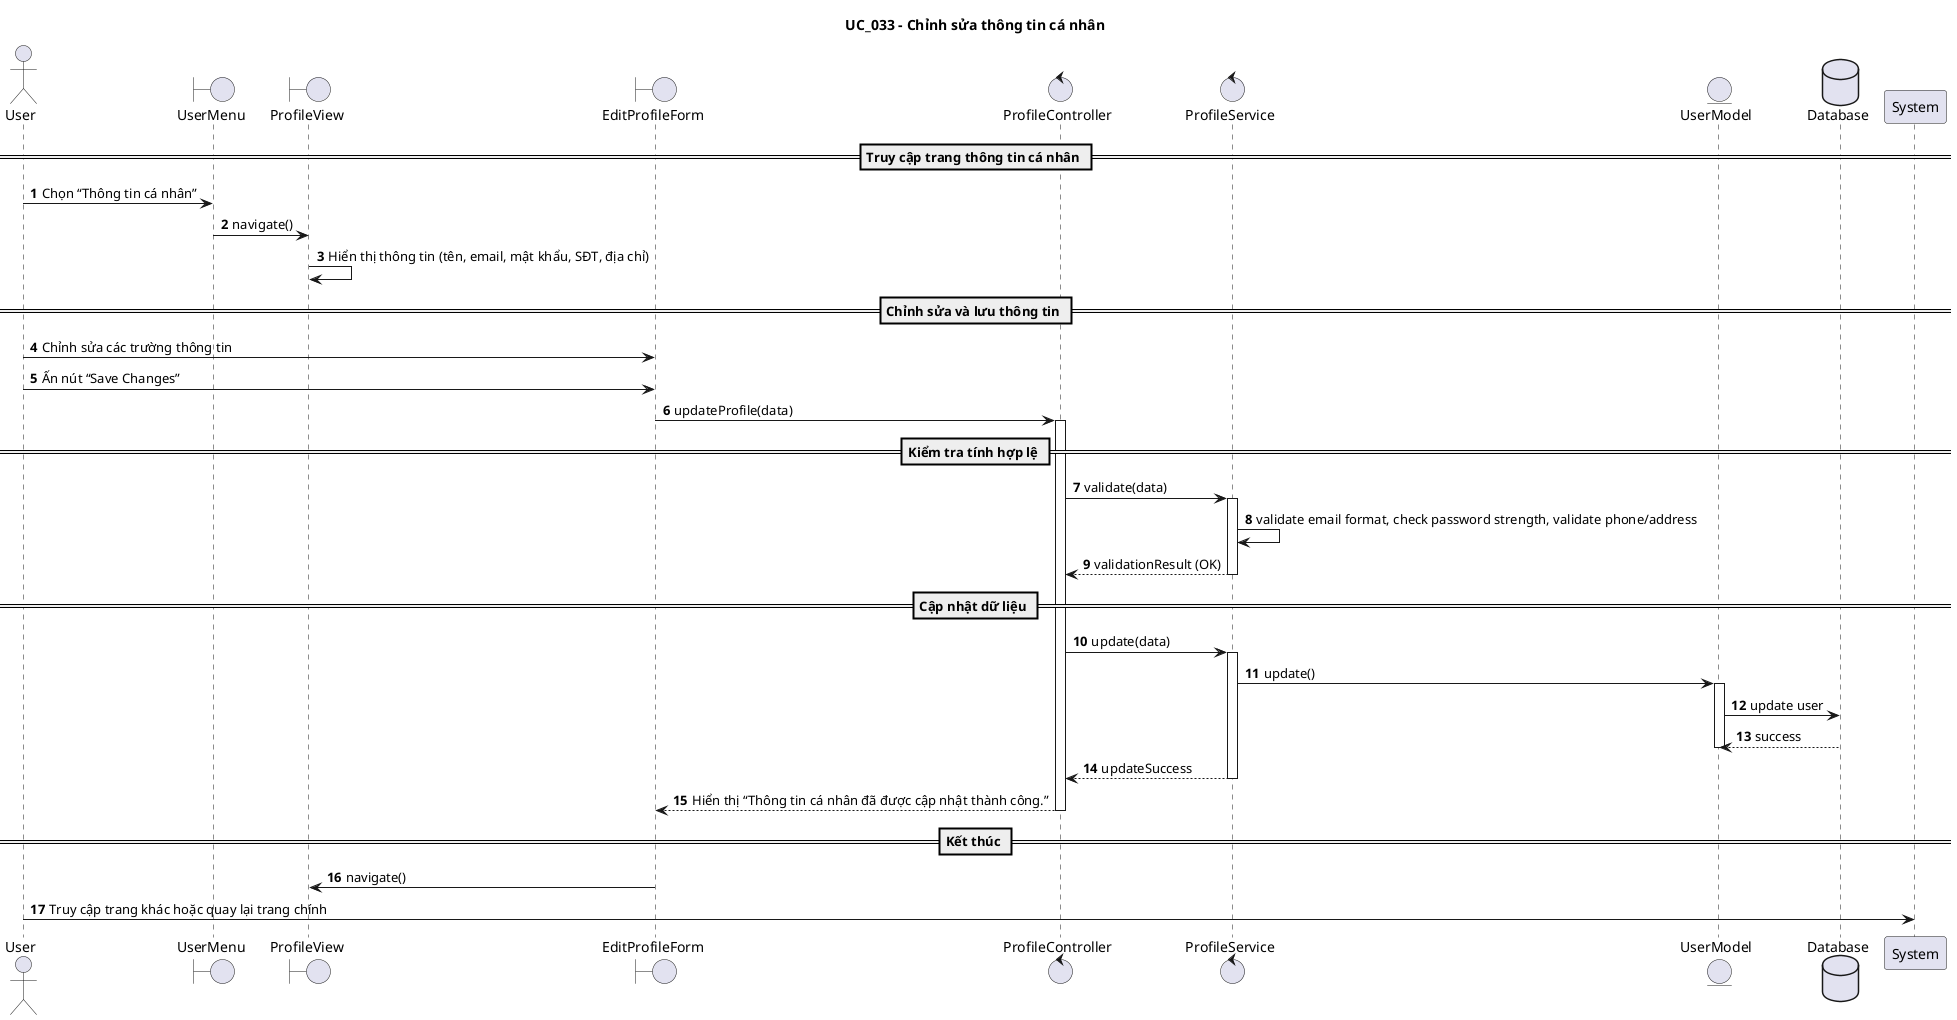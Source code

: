 @startuml
title UC_033 – Chỉnh sửa thông tin cá nhân

autonumber

actor User
boundary UserMenu
boundary ProfileView
boundary EditProfileForm
control ProfileController
control ProfileService
entity UserModel
database Database

== Truy cập trang thông tin cá nhân ==

User -> UserMenu : Chọn “Thông tin cá nhân”
UserMenu -> ProfileView : navigate()
ProfileView -> ProfileView : Hiển thị thông tin (tên, email, mật khẩu, SĐT, địa chỉ)

== Chỉnh sửa và lưu thông tin ==

User -> EditProfileForm : Chỉnh sửa các trường thông tin
User -> EditProfileForm : Ấn nút “Save Changes”
EditProfileForm -> ProfileController : updateProfile(data)
activate ProfileController

== Kiểm tra tính hợp lệ ==
ProfileController -> ProfileService : validate(data)
activate ProfileService
ProfileService -> ProfileService : validate email format, check password strength, validate phone/address
ProfileService --> ProfileController : validationResult (OK)
deactivate ProfileService

== Cập nhật dữ liệu ==

ProfileController -> ProfileService : update(data)
activate ProfileService
ProfileService -> UserModel : update()
activate UserModel
UserModel -> Database : update user
Database --> UserModel : success
deactivate UserModel
ProfileService --> ProfileController : updateSuccess
deactivate ProfileService

ProfileController --> EditProfileForm : Hiển thị “Thông tin cá nhân đã được cập nhật thành công.”
deactivate ProfileController

== Kết thúc ==
EditProfileForm -> ProfileView : navigate()
User -> System : Truy cập trang khác hoặc quay lại trang chính

@enduml
